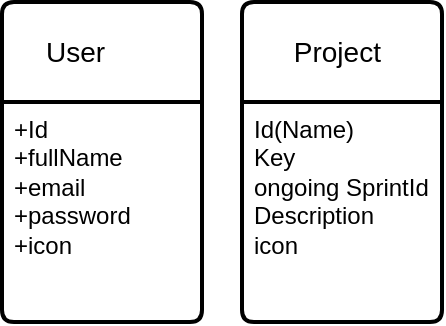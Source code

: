 <mxfile version="20.8.3" type="github">
  <diagram name="Page-1" id="hYXTnanG5P5eI5aRu3JL">
    <mxGraphModel dx="611" dy="367" grid="1" gridSize="10" guides="1" tooltips="1" connect="1" arrows="1" fold="1" page="1" pageScale="1" pageWidth="827" pageHeight="1169" math="0" shadow="0">
      <root>
        <mxCell id="0" />
        <mxCell id="1" parent="0" />
        <mxCell id="0CcHJ5xWRyJ15fwOYRmY-2" value="User" style="swimlane;childLayout=stackLayout;horizontal=1;startSize=50;horizontalStack=0;rounded=1;fontSize=14;fontStyle=0;strokeWidth=2;resizeParent=0;resizeLast=1;shadow=0;dashed=0;align=left;arcSize=4;whiteSpace=wrap;html=1;spacing=22;" parent="1" vertex="1">
          <mxGeometry x="80" y="90" width="100" height="160" as="geometry" />
        </mxCell>
        <mxCell id="0CcHJ5xWRyJ15fwOYRmY-3" value="&lt;font style=&quot;font-size: 12px;&quot;&gt;+Id&lt;br&gt;+fullName&lt;/font&gt;&lt;div&gt;&lt;font style=&quot;font-size: 12px;&quot;&gt;+email&lt;/font&gt;&lt;/div&gt;&lt;div&gt;&lt;font style=&quot;font-size: 12px;&quot;&gt;+password&lt;/font&gt;&lt;/div&gt;&lt;div&gt;&lt;font style=&quot;font-size: 12px;&quot;&gt;+icon&lt;/font&gt;&lt;/div&gt;" style="align=left;strokeColor=none;fillColor=none;spacingLeft=4;fontSize=12;verticalAlign=top;resizable=0;rotatable=0;part=1;html=1;" parent="0CcHJ5xWRyJ15fwOYRmY-2" vertex="1">
          <mxGeometry y="50" width="100" height="110" as="geometry" />
        </mxCell>
        <mxCell id="DwZ5_GJJqSC1Awh1ZbFu-1" value="&lt;span id=&quot;docs-internal-guid-b362fcdb-7fff-917d-6e88-48ba830d9adc&quot;&gt;&amp;nbsp;Project&lt;/span&gt;" style="swimlane;childLayout=stackLayout;horizontal=1;startSize=50;horizontalStack=0;rounded=1;fontSize=14;fontStyle=0;strokeWidth=2;resizeParent=0;resizeLast=1;shadow=0;dashed=0;align=left;arcSize=4;whiteSpace=wrap;html=1;spacing=22;" vertex="1" parent="1">
          <mxGeometry x="200" y="90" width="100" height="160" as="geometry" />
        </mxCell>
        <mxCell id="DwZ5_GJJqSC1Awh1ZbFu-2" value="&lt;span id=&quot;docs-internal-guid-0141263f-7fff-b90e-627a-693ef03e3534&quot;&gt;I&lt;/span&gt;&lt;span style=&quot;background-color: initial;&quot;&gt;d(Name)&lt;br&gt;Key&lt;br&gt;&lt;/span&gt;&lt;div&gt;ongoing SprintId&lt;/div&gt;&lt;div&gt;Description&lt;/div&gt;&lt;div&gt;icon&lt;/div&gt;&lt;div&gt;&lt;br&gt;&lt;/div&gt;" style="align=left;strokeColor=none;fillColor=none;spacingLeft=4;fontSize=12;verticalAlign=top;resizable=0;rotatable=0;part=1;html=1;" vertex="1" parent="DwZ5_GJJqSC1Awh1ZbFu-1">
          <mxGeometry y="50" width="100" height="110" as="geometry" />
        </mxCell>
      </root>
    </mxGraphModel>
  </diagram>
</mxfile>
